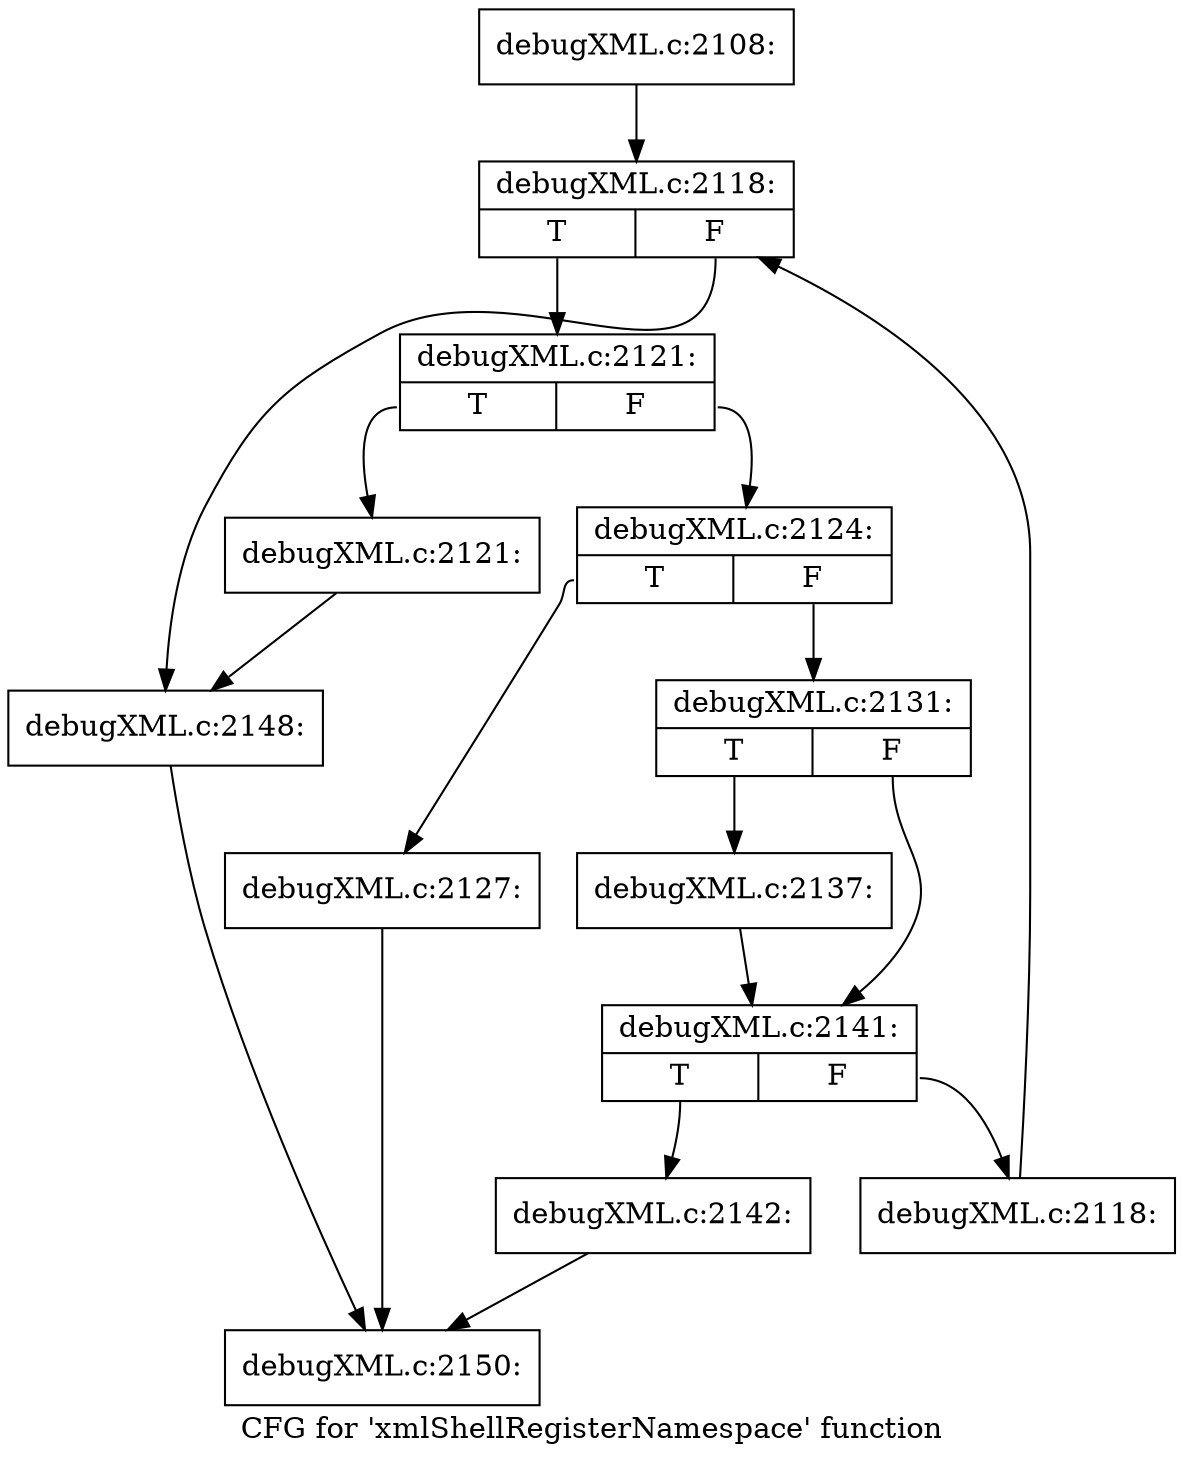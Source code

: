 digraph "CFG for 'xmlShellRegisterNamespace' function" {
	label="CFG for 'xmlShellRegisterNamespace' function";

	Node0x4ba4570 [shape=record,label="{debugXML.c:2108:}"];
	Node0x4ba4570 -> Node0x4ba7190;
	Node0x4ba7190 [shape=record,label="{debugXML.c:2118:|{<s0>T|<s1>F}}"];
	Node0x4ba7190:s0 -> Node0x4ba7580;
	Node0x4ba7190:s1 -> Node0x4ba73b0;
	Node0x4ba7580 [shape=record,label="{debugXML.c:2121:|{<s0>T|<s1>F}}"];
	Node0x4ba7580:s0 -> Node0x4ba7740;
	Node0x4ba7580:s1 -> Node0x4ba7790;
	Node0x4ba7740 [shape=record,label="{debugXML.c:2121:}"];
	Node0x4ba7740 -> Node0x4ba73b0;
	Node0x4ba7790 [shape=record,label="{debugXML.c:2124:|{<s0>T|<s1>F}}"];
	Node0x4ba7790:s0 -> Node0x4ba8010;
	Node0x4ba7790:s1 -> Node0x4ba8060;
	Node0x4ba8010 [shape=record,label="{debugXML.c:2127:}"];
	Node0x4ba8010 -> Node0x4ba0c70;
	Node0x4ba8060 [shape=record,label="{debugXML.c:2131:|{<s0>T|<s1>F}}"];
	Node0x4ba8060:s0 -> Node0x4ba9150;
	Node0x4ba8060:s1 -> Node0x4ba91a0;
	Node0x4ba9150 [shape=record,label="{debugXML.c:2137:}"];
	Node0x4ba9150 -> Node0x4ba91a0;
	Node0x4ba91a0 [shape=record,label="{debugXML.c:2141:|{<s0>T|<s1>F}}"];
	Node0x4ba91a0:s0 -> Node0x4ba98d0;
	Node0x4ba91a0:s1 -> Node0x4ba9920;
	Node0x4ba98d0 [shape=record,label="{debugXML.c:2142:}"];
	Node0x4ba98d0 -> Node0x4ba0c70;
	Node0x4ba9920 [shape=record,label="{debugXML.c:2118:}"];
	Node0x4ba9920 -> Node0x4ba7190;
	Node0x4ba73b0 [shape=record,label="{debugXML.c:2148:}"];
	Node0x4ba73b0 -> Node0x4ba0c70;
	Node0x4ba0c70 [shape=record,label="{debugXML.c:2150:}"];
}
